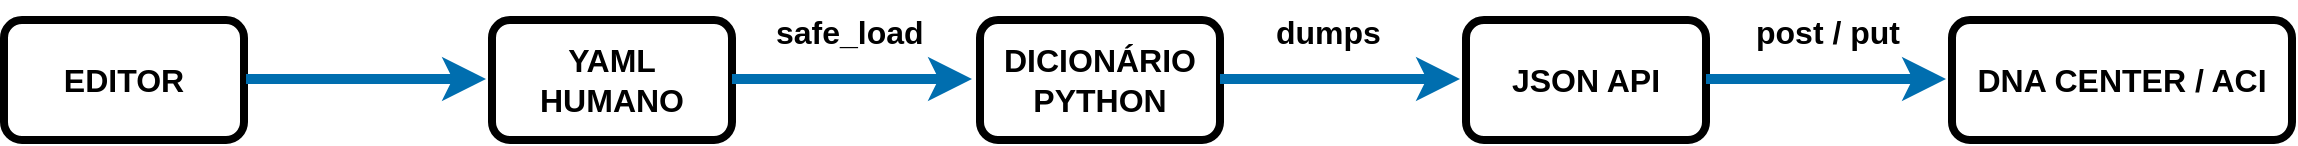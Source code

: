 <mxfile version="27.0.5">
  <diagram name="Page-1" id="ZlzabPiTbaUQpChFesmF">
    <mxGraphModel dx="1186" dy="721" grid="1" gridSize="10" guides="1" tooltips="1" connect="1" arrows="1" fold="1" page="1" pageScale="1" pageWidth="850" pageHeight="1100" math="0" shadow="0">
      <root>
        <mxCell id="0" />
        <mxCell id="1" parent="0" />
        <mxCell id="X5HH1Tl0bPug6Kl7a2SG-1" value="&lt;font style=&quot;font-size: 16px;&quot;&gt;&lt;b&gt;EDITOR&lt;/b&gt;&lt;/font&gt;" style="rounded=1;whiteSpace=wrap;html=1;gradientColor=none;strokeWidth=4;strokeColor=light-dark(#000000,#66B2FF);" vertex="1" parent="1">
          <mxGeometry x="36" y="170" width="120" height="60" as="geometry" />
        </mxCell>
        <mxCell id="X5HH1Tl0bPug6Kl7a2SG-2" value="&lt;b&gt;&lt;font style=&quot;font-size: 16px;&quot;&gt;YAML HUMANO&lt;/font&gt;&lt;/b&gt;" style="rounded=1;whiteSpace=wrap;html=1;gradientColor=none;strokeWidth=4;strokeColor=light-dark(#000000,#66B2FF);" vertex="1" parent="1">
          <mxGeometry x="280" y="170" width="120" height="60" as="geometry" />
        </mxCell>
        <mxCell id="X5HH1Tl0bPug6Kl7a2SG-3" value="&lt;b&gt;&lt;font style=&quot;font-size: 16px;&quot;&gt;DICIONÁRIO PYTHON&lt;/font&gt;&lt;/b&gt;" style="rounded=1;whiteSpace=wrap;html=1;gradientColor=none;strokeWidth=4;strokeColor=light-dark(#000000,#66B2FF);" vertex="1" parent="1">
          <mxGeometry x="524" y="170" width="120" height="60" as="geometry" />
        </mxCell>
        <mxCell id="X5HH1Tl0bPug6Kl7a2SG-4" value="&lt;b&gt;&lt;font style=&quot;font-size: 16px;&quot;&gt;JSON API&lt;/font&gt;&lt;/b&gt;" style="rounded=1;whiteSpace=wrap;html=1;gradientColor=none;strokeWidth=4;strokeColor=light-dark(#000000,#66B2FF);" vertex="1" parent="1">
          <mxGeometry x="767" y="170" width="120" height="60" as="geometry" />
        </mxCell>
        <mxCell id="X5HH1Tl0bPug6Kl7a2SG-5" value="&lt;b&gt;&lt;font style=&quot;font-size: 16px;&quot;&gt;DNA CENTER / ACI&lt;/font&gt;&lt;/b&gt;" style="rounded=1;whiteSpace=wrap;html=1;gradientColor=none;strokeWidth=4;strokeColor=light-dark(#000000,#66B2FF);" vertex="1" parent="1">
          <mxGeometry x="1010" y="170" width="170" height="60" as="geometry" />
        </mxCell>
        <mxCell id="X5HH1Tl0bPug6Kl7a2SG-6" value="&lt;font style=&quot;font-size: 16px;&quot;&gt;&lt;b&gt;dumps&lt;/b&gt;&lt;/font&gt;" style="text;html=1;whiteSpace=wrap;overflow=hidden;rounded=0;" vertex="1" parent="1">
          <mxGeometry x="670" y="160" width="60" height="30" as="geometry" />
        </mxCell>
        <mxCell id="X5HH1Tl0bPug6Kl7a2SG-7" value="" style="endArrow=classic;html=1;rounded=0;strokeWidth=5;fillColor=#1ba1e2;strokeColor=#006EAF;" edge="1" parent="1">
          <mxGeometry width="50" height="50" relative="1" as="geometry">
            <mxPoint x="400" y="199.5" as="sourcePoint" />
            <mxPoint x="520" y="199.5" as="targetPoint" />
          </mxGeometry>
        </mxCell>
        <mxCell id="X5HH1Tl0bPug6Kl7a2SG-8" value="" style="endArrow=classic;html=1;rounded=0;strokeWidth=5;fillColor=#1ba1e2;strokeColor=#006EAF;" edge="1" parent="1">
          <mxGeometry width="50" height="50" relative="1" as="geometry">
            <mxPoint x="157" y="199.5" as="sourcePoint" />
            <mxPoint x="277" y="199.5" as="targetPoint" />
          </mxGeometry>
        </mxCell>
        <mxCell id="X5HH1Tl0bPug6Kl7a2SG-9" value="" style="endArrow=classic;html=1;rounded=0;strokeWidth=5;fillColor=#1ba1e2;strokeColor=#006EAF;" edge="1" parent="1">
          <mxGeometry width="50" height="50" relative="1" as="geometry">
            <mxPoint x="644" y="199.5" as="sourcePoint" />
            <mxPoint x="764" y="199.5" as="targetPoint" />
          </mxGeometry>
        </mxCell>
        <mxCell id="X5HH1Tl0bPug6Kl7a2SG-10" value="" style="endArrow=classic;html=1;rounded=0;strokeWidth=5;fillColor=#1ba1e2;strokeColor=#006EAF;" edge="1" parent="1">
          <mxGeometry width="50" height="50" relative="1" as="geometry">
            <mxPoint x="887" y="199.5" as="sourcePoint" />
            <mxPoint x="1007" y="199.5" as="targetPoint" />
          </mxGeometry>
        </mxCell>
        <mxCell id="X5HH1Tl0bPug6Kl7a2SG-11" value="&lt;b&gt;&lt;font style=&quot;font-size: 16px;&quot;&gt;safe_load&lt;/font&gt;&lt;/b&gt;" style="text;html=1;whiteSpace=wrap;overflow=hidden;rounded=0;" vertex="1" parent="1">
          <mxGeometry x="420" y="160" width="90" height="30" as="geometry" />
        </mxCell>
        <mxCell id="X5HH1Tl0bPug6Kl7a2SG-12" value="&lt;font style=&quot;font-size: 16px;&quot;&gt;&lt;b&gt;&lt;font&gt;post / put&lt;/font&gt;&lt;/b&gt;&lt;/font&gt;" style="text;html=1;whiteSpace=wrap;overflow=hidden;rounded=0;" vertex="1" parent="1">
          <mxGeometry x="910" y="160" width="80" height="30" as="geometry" />
        </mxCell>
      </root>
    </mxGraphModel>
  </diagram>
</mxfile>
